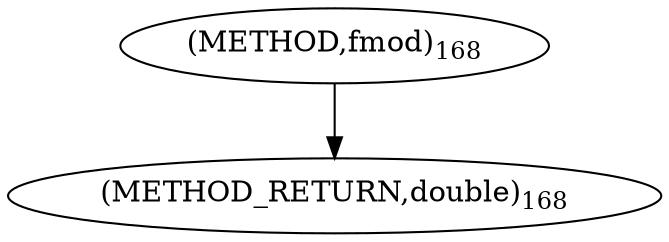digraph "fmod" {  
"6321" [label = <(METHOD,fmod)<SUB>168</SUB>> ]
"6324" [label = <(METHOD_RETURN,double)<SUB>168</SUB>> ]
  "6321" -> "6324" 
}
